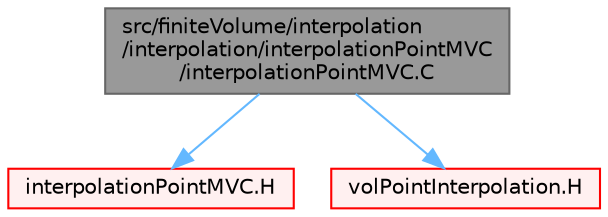 digraph "src/finiteVolume/interpolation/interpolation/interpolationPointMVC/interpolationPointMVC.C"
{
 // LATEX_PDF_SIZE
  bgcolor="transparent";
  edge [fontname=Helvetica,fontsize=10,labelfontname=Helvetica,labelfontsize=10];
  node [fontname=Helvetica,fontsize=10,shape=box,height=0.2,width=0.4];
  Node1 [id="Node000001",label="src/finiteVolume/interpolation\l/interpolation/interpolationPointMVC\l/interpolationPointMVC.C",height=0.2,width=0.4,color="gray40", fillcolor="grey60", style="filled", fontcolor="black",tooltip=" "];
  Node1 -> Node2 [id="edge1_Node000001_Node000002",color="steelblue1",style="solid",tooltip=" "];
  Node2 [id="Node000002",label="interpolationPointMVC.H",height=0.2,width=0.4,color="red", fillcolor="#FFF0F0", style="filled",URL="$interpolationPointMVC_8H.html",tooltip=" "];
  Node1 -> Node377 [id="edge2_Node000001_Node000377",color="steelblue1",style="solid",tooltip=" "];
  Node377 [id="Node000377",label="volPointInterpolation.H",height=0.2,width=0.4,color="red", fillcolor="#FFF0F0", style="filled",URL="$volPointInterpolation_8H.html",tooltip=" "];
}

